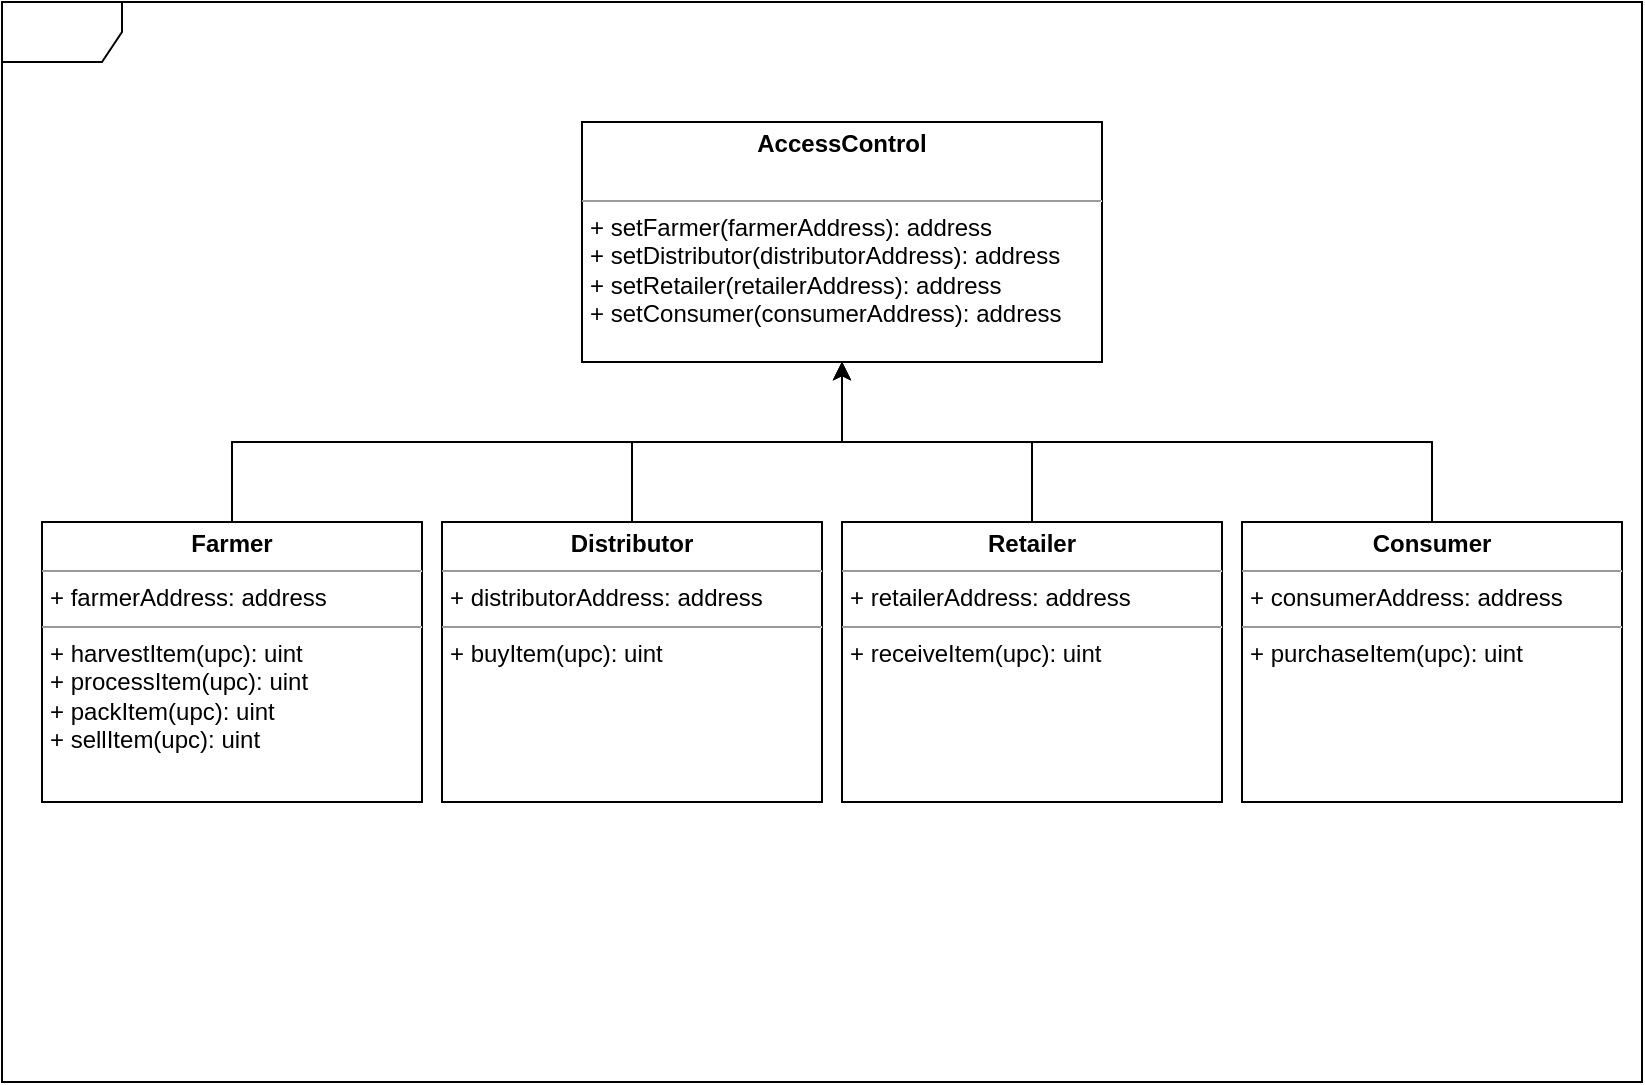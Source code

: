 <mxfile version="13.1.5" type="device"><diagram name="Page-1" id="c4acf3e9-155e-7222-9cf6-157b1a14988f"><mxGraphModel dx="1234" dy="386" grid="1" gridSize="10" guides="1" tooltips="1" connect="1" arrows="1" fold="1" page="1" pageScale="1" pageWidth="850" pageHeight="1100" background="#ffffff" math="0" shadow="0"><root><mxCell id="0"/><mxCell id="1" parent="0"/><mxCell id="17acba5748e5396b-1" value="" style="shape=umlFrame;whiteSpace=wrap;html=1;rounded=0;shadow=0;comic=0;labelBackgroundColor=none;strokeWidth=1;fontFamily=Verdana;fontSize=10;align=center;" parent="1" vertex="1"><mxGeometry x="20" y="20" width="820" height="540" as="geometry"/></mxCell><mxCell id="5d2195bd80daf111-18" value="&lt;p style=&quot;margin: 0px ; margin-top: 4px ; text-align: center&quot;&gt;&lt;b&gt;AccessControl&lt;/b&gt;&lt;/p&gt;&lt;p style=&quot;margin: 0px ; margin-left: 4px&quot;&gt;&lt;br&gt;&lt;/p&gt;&lt;hr size=&quot;1&quot;&gt;&lt;p style=&quot;margin: 0px ; margin-left: 4px&quot;&gt;+ setFarmer(farmerAddress): address&lt;br&gt;+ setDistributor(distributorAddress): address&lt;br&gt;&lt;/p&gt;&lt;p style=&quot;margin: 0px ; margin-left: 4px&quot;&gt;+ setRetailer(retailerAddress): address&lt;br&gt;&lt;/p&gt;&lt;p style=&quot;margin: 0px ; margin-left: 4px&quot;&gt;+ setConsumer(consumerAddress): address&lt;br&gt;&lt;/p&gt;" style="verticalAlign=top;align=left;overflow=fill;fontSize=12;fontFamily=Helvetica;html=1;rounded=0;shadow=0;comic=0;labelBackgroundColor=none;strokeWidth=1" parent="1" vertex="1"><mxGeometry x="310" y="80" width="260" height="120" as="geometry"/></mxCell><mxCell id="UxlzAm0PetUvwkJnjJM1-18" style="edgeStyle=orthogonalEdgeStyle;rounded=0;orthogonalLoop=1;jettySize=auto;html=1;" edge="1" parent="1" source="UxlzAm0PetUvwkJnjJM1-1" target="5d2195bd80daf111-18"><mxGeometry relative="1" as="geometry"><Array as="points"><mxPoint x="135" y="240"/><mxPoint x="440" y="240"/></Array></mxGeometry></mxCell><mxCell id="UxlzAm0PetUvwkJnjJM1-1" value="&lt;p style=&quot;margin: 0px ; margin-top: 4px ; text-align: center&quot;&gt;&lt;b&gt;Farmer&lt;/b&gt;&lt;/p&gt;&lt;hr size=&quot;1&quot;&gt;&lt;p style=&quot;margin: 0px ; margin-left: 4px&quot;&gt;+ farmerAddress: address&lt;br&gt;&lt;/p&gt;&lt;hr size=&quot;1&quot;&gt;&lt;p style=&quot;margin: 0px ; margin-left: 4px&quot;&gt;+ harvestItem(upc): uint&lt;br&gt;+ processItem(upc): uint&lt;/p&gt;&lt;p style=&quot;margin: 0px ; margin-left: 4px&quot;&gt;+ packItem(upc): uint&lt;/p&gt;&lt;p style=&quot;margin: 0px ; margin-left: 4px&quot;&gt;+ sellItem(upc): uint&lt;/p&gt;" style="verticalAlign=top;align=left;overflow=fill;fontSize=12;fontFamily=Helvetica;html=1;rounded=0;shadow=0;comic=0;labelBackgroundColor=none;strokeWidth=1" vertex="1" parent="1"><mxGeometry x="40" y="280" width="190" height="140" as="geometry"/></mxCell><mxCell id="UxlzAm0PetUvwkJnjJM1-9" style="edgeStyle=orthogonalEdgeStyle;rounded=0;orthogonalLoop=1;jettySize=auto;html=1;" edge="1" parent="1" source="UxlzAm0PetUvwkJnjJM1-2" target="5d2195bd80daf111-18"><mxGeometry relative="1" as="geometry"/></mxCell><mxCell id="UxlzAm0PetUvwkJnjJM1-8" style="edgeStyle=orthogonalEdgeStyle;rounded=0;orthogonalLoop=1;jettySize=auto;html=1;" edge="1" parent="1" source="UxlzAm0PetUvwkJnjJM1-3" target="5d2195bd80daf111-18"><mxGeometry relative="1" as="geometry"/></mxCell><mxCell id="UxlzAm0PetUvwkJnjJM1-3" value="&lt;p style=&quot;margin: 0px ; margin-top: 4px ; text-align: center&quot;&gt;&lt;b&gt;Retailer&lt;/b&gt;&lt;/p&gt;&lt;hr size=&quot;1&quot;&gt;&lt;p style=&quot;margin: 0px ; margin-left: 4px&quot;&gt;+ retailerAddress: address&lt;br&gt;&lt;/p&gt;&lt;hr size=&quot;1&quot;&gt;&lt;p style=&quot;margin: 0px ; margin-left: 4px&quot;&gt;&lt;span&gt;+ receiveItem(upc): uint&lt;/span&gt;&lt;br&gt;&lt;/p&gt;" style="verticalAlign=top;align=left;overflow=fill;fontSize=12;fontFamily=Helvetica;html=1;rounded=0;shadow=0;comic=0;labelBackgroundColor=none;strokeWidth=1" vertex="1" parent="1"><mxGeometry x="440" y="280" width="190" height="140" as="geometry"/></mxCell><mxCell id="UxlzAm0PetUvwkJnjJM1-7" style="edgeStyle=orthogonalEdgeStyle;rounded=0;orthogonalLoop=1;jettySize=auto;html=1;" edge="1" parent="1" source="UxlzAm0PetUvwkJnjJM1-4" target="5d2195bd80daf111-18"><mxGeometry relative="1" as="geometry"><Array as="points"><mxPoint x="735" y="240"/><mxPoint x="440" y="240"/></Array></mxGeometry></mxCell><mxCell id="UxlzAm0PetUvwkJnjJM1-4" value="&lt;p style=&quot;margin: 0px ; margin-top: 4px ; text-align: center&quot;&gt;&lt;b&gt;Consumer&lt;/b&gt;&lt;/p&gt;&lt;hr size=&quot;1&quot;&gt;&lt;p style=&quot;margin: 0px ; margin-left: 4px&quot;&gt;+ consumerAddress: address&lt;br&gt;&lt;/p&gt;&lt;hr size=&quot;1&quot;&gt;&lt;p style=&quot;margin: 0px ; margin-left: 4px&quot;&gt;+ purchaseItem(upc): uint&lt;/p&gt;" style="verticalAlign=top;align=left;overflow=fill;fontSize=12;fontFamily=Helvetica;html=1;rounded=0;shadow=0;comic=0;labelBackgroundColor=none;strokeWidth=1" vertex="1" parent="1"><mxGeometry x="640" y="280" width="190" height="140" as="geometry"/></mxCell><mxCell id="UxlzAm0PetUvwkJnjJM1-2" value="&lt;p style=&quot;margin: 0px ; margin-top: 4px ; text-align: center&quot;&gt;&lt;b&gt;Distributor&lt;/b&gt;&lt;/p&gt;&lt;hr size=&quot;1&quot;&gt;&lt;p style=&quot;margin: 0px ; margin-left: 4px&quot;&gt;+ distributorAddress: address&lt;br&gt;&lt;/p&gt;&lt;hr size=&quot;1&quot;&gt;&lt;p style=&quot;margin: 0px ; margin-left: 4px&quot;&gt;+ buyItem(upc): uint&lt;/p&gt;" style="verticalAlign=top;align=left;overflow=fill;fontSize=12;fontFamily=Helvetica;html=1;rounded=0;shadow=0;comic=0;labelBackgroundColor=none;strokeWidth=1" vertex="1" parent="1"><mxGeometry x="240" y="280" width="190" height="140" as="geometry"/></mxCell></root></mxGraphModel></diagram></mxfile>